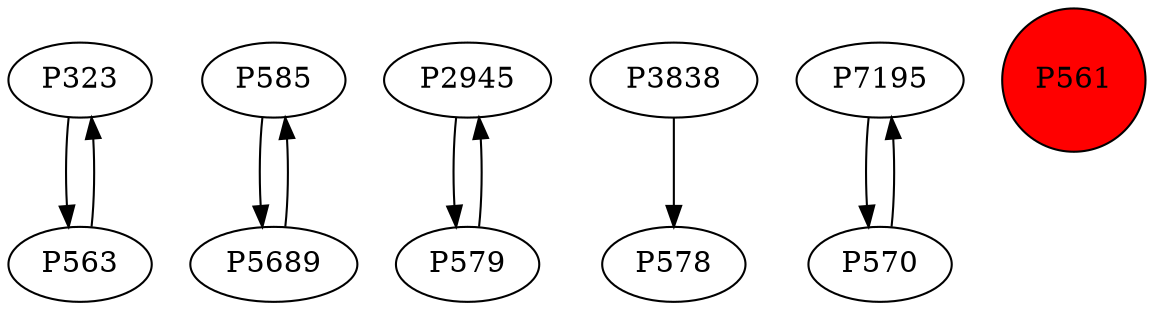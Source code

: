 digraph {
	P323 -> P563
	P585 -> P5689
	P5689 -> P585
	P2945 -> P579
	P563 -> P323
	P579 -> P2945
	P3838 -> P578
	P7195 -> P570
	P570 -> P7195
	P561 [shape=circle]
	P561 [style=filled]
	P561 [fillcolor=red]
}